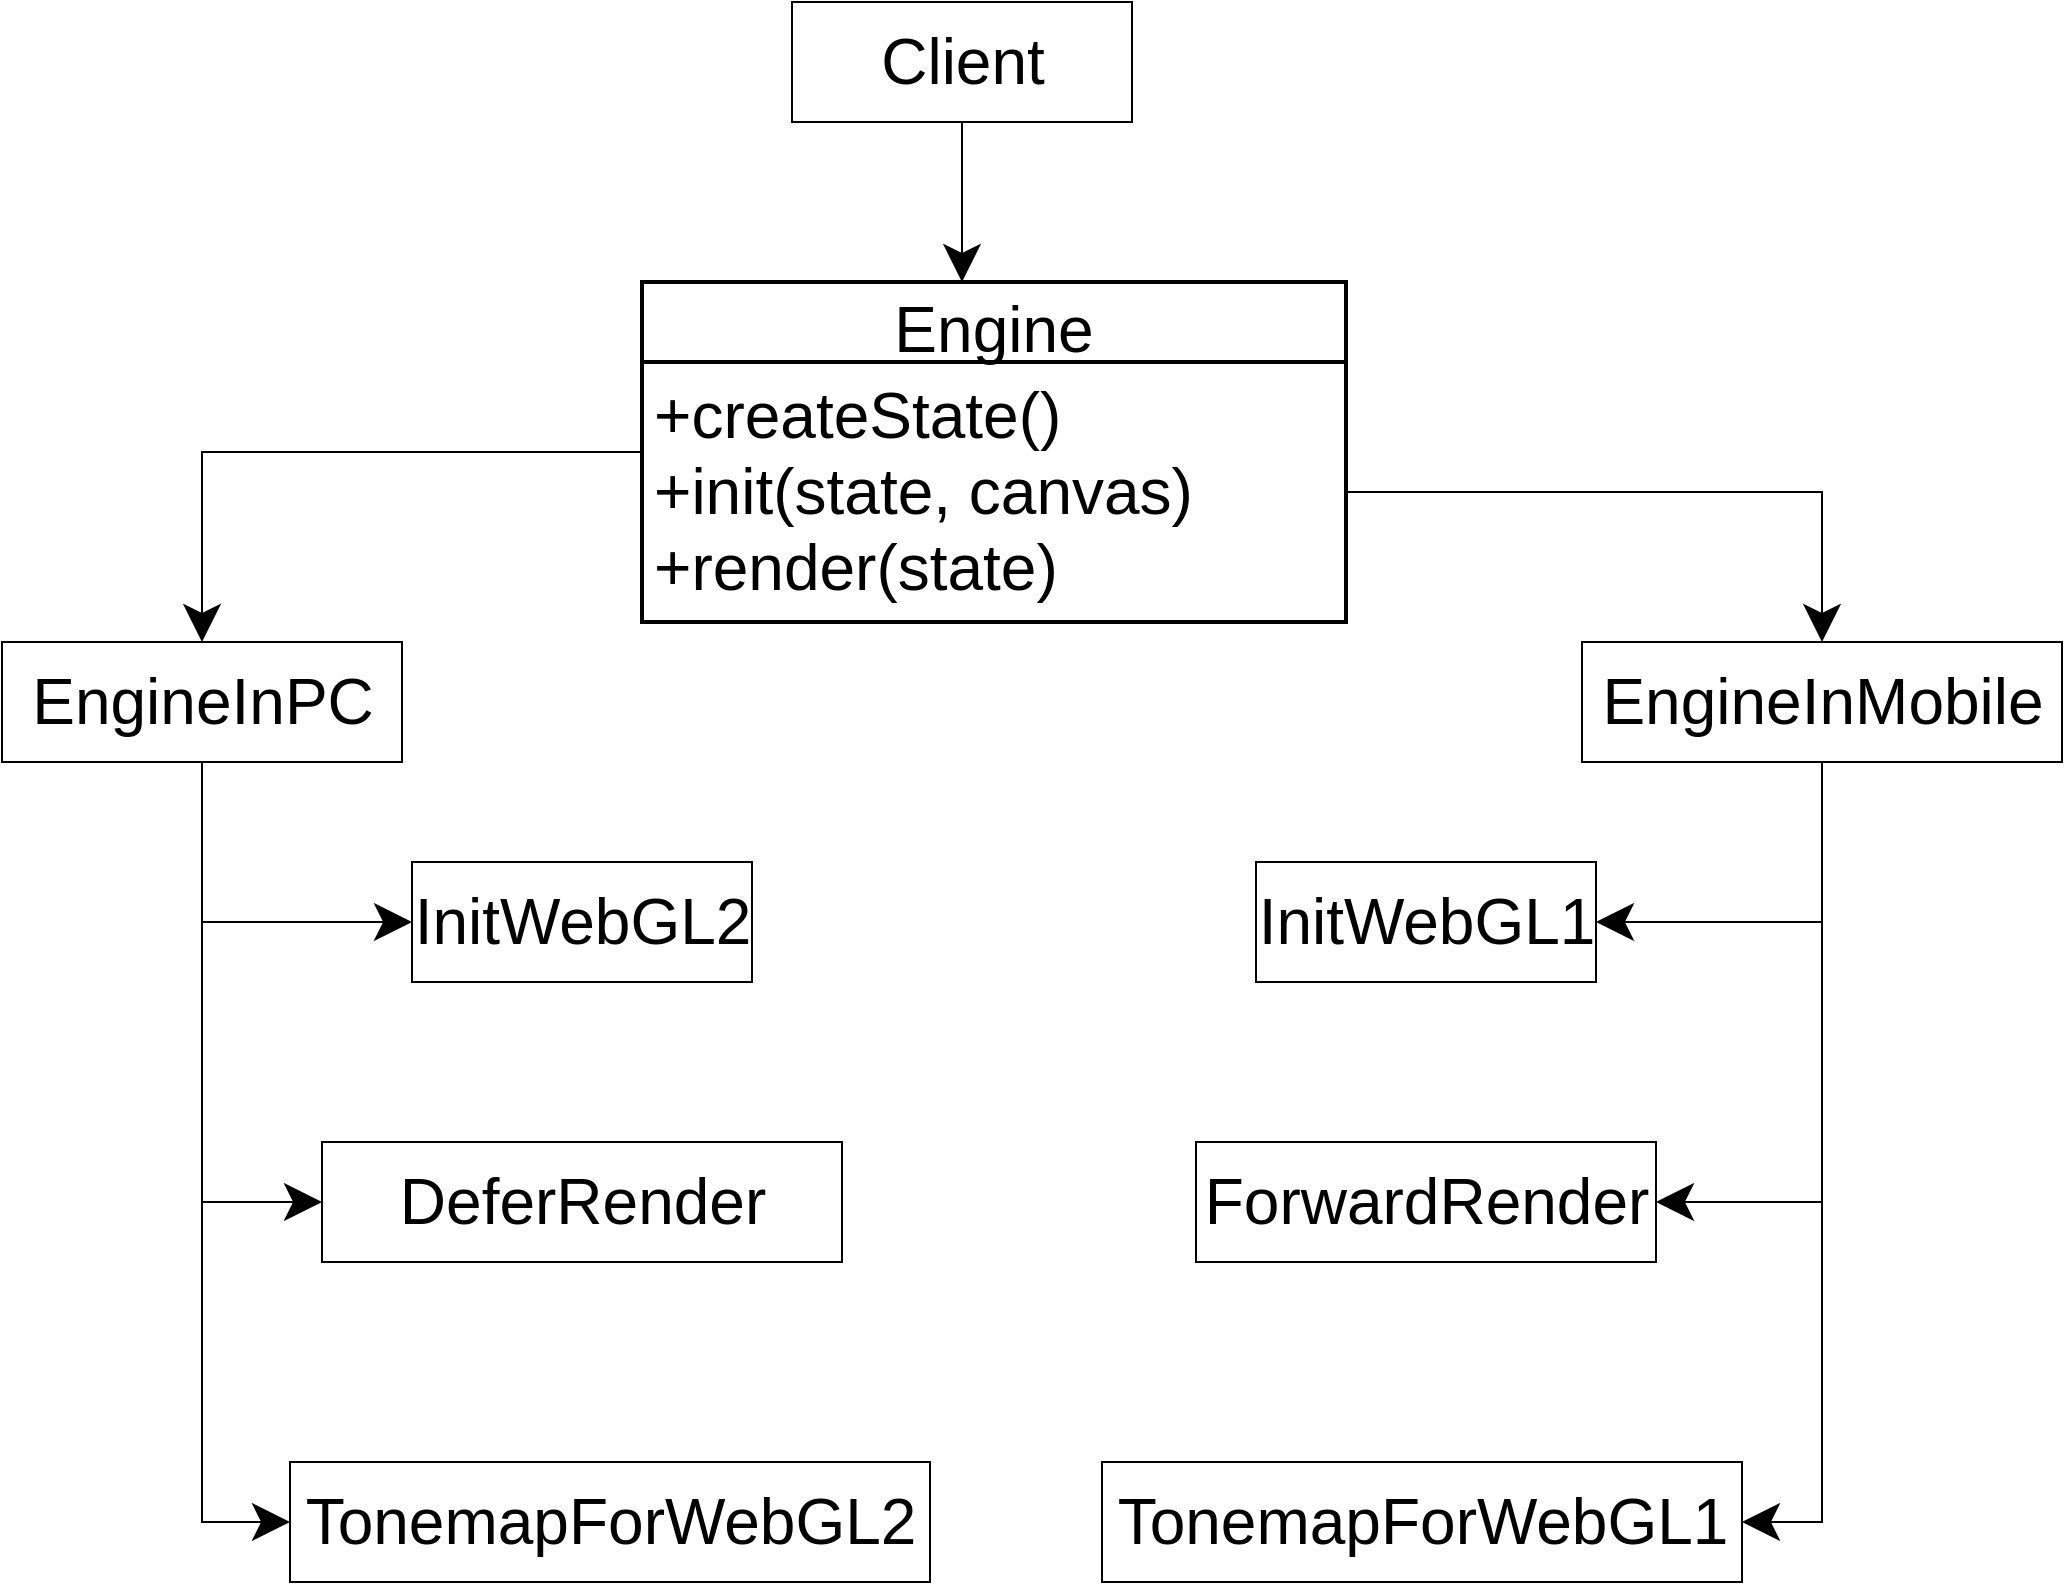 <mxfile version="14.6.13" type="device"><diagram id="tBFV2qaauUwDm4CLsSjr" name="第 1 页"><mxGraphModel dx="1892" dy="1344" grid="1" gridSize="10" guides="1" tooltips="1" connect="1" arrows="1" fold="1" page="1" pageScale="1" pageWidth="827" pageHeight="1169" math="0" shadow="0"><root><mxCell id="0"/><mxCell id="1" parent="0"/><mxCell id="ljXEeX-vfGUwm50TpGGy-8" style="edgeStyle=orthogonalEdgeStyle;rounded=0;orthogonalLoop=1;jettySize=auto;html=1;entryX=0;entryY=0.5;entryDx=0;entryDy=0;exitX=0.5;exitY=1;exitDx=0;exitDy=0;endSize=16;startSize=16;" parent="1" source="ljXEeX-vfGUwm50TpGGy-11" target="ljXEeX-vfGUwm50TpGGy-15" edge="1"><mxGeometry relative="1" as="geometry"/></mxCell><mxCell id="ljXEeX-vfGUwm50TpGGy-9" style="edgeStyle=orthogonalEdgeStyle;rounded=0;orthogonalLoop=1;jettySize=auto;html=1;entryX=0;entryY=0.5;entryDx=0;entryDy=0;exitX=0.5;exitY=1;exitDx=0;exitDy=0;endSize=16;startSize=16;" parent="1" source="ljXEeX-vfGUwm50TpGGy-11" target="ljXEeX-vfGUwm50TpGGy-13" edge="1"><mxGeometry relative="1" as="geometry"/></mxCell><mxCell id="ljXEeX-vfGUwm50TpGGy-10" style="edgeStyle=orthogonalEdgeStyle;rounded=0;orthogonalLoop=1;jettySize=auto;html=1;entryX=0;entryY=0.5;entryDx=0;entryDy=0;exitX=0.5;exitY=1;exitDx=0;exitDy=0;endSize=16;startSize=16;" parent="1" source="ljXEeX-vfGUwm50TpGGy-11" target="ljXEeX-vfGUwm50TpGGy-19" edge="1"><mxGeometry relative="1" as="geometry"/></mxCell><mxCell id="ljXEeX-vfGUwm50TpGGy-11" value="EngineInPC" style="html=1;fontSize=32;" parent="1" vertex="1"><mxGeometry x="270" y="320" width="200" height="60" as="geometry"/></mxCell><mxCell id="ljXEeX-vfGUwm50TpGGy-13" value="DeferRender" style="html=1;fontSize=32;" parent="1" vertex="1"><mxGeometry x="430" y="570" width="260" height="60" as="geometry"/></mxCell><mxCell id="ljXEeX-vfGUwm50TpGGy-15" value="TonemapForWebGL2" style="html=1;fontSize=32;" parent="1" vertex="1"><mxGeometry x="414" y="730" width="320" height="60" as="geometry"/></mxCell><mxCell id="ljXEeX-vfGUwm50TpGGy-19" value="InitWebGL2" style="html=1;fontSize=32;" parent="1" vertex="1"><mxGeometry x="475" y="430.0" width="170" height="60" as="geometry"/></mxCell><mxCell id="ljXEeX-vfGUwm50TpGGy-23" style="edgeStyle=orthogonalEdgeStyle;rounded=0;orthogonalLoop=1;jettySize=auto;html=1;entryX=1;entryY=0.5;entryDx=0;entryDy=0;endSize=16;startSize=16;" parent="1" source="ljXEeX-vfGUwm50TpGGy-20" target="ljXEeX-vfGUwm50TpGGy-22" edge="1"><mxGeometry relative="1" as="geometry"/></mxCell><mxCell id="ljXEeX-vfGUwm50TpGGy-33" style="edgeStyle=orthogonalEdgeStyle;rounded=0;orthogonalLoop=1;jettySize=auto;html=1;entryX=1;entryY=0.5;entryDx=0;entryDy=0;endSize=16;startSize=16;" parent="1" source="ljXEeX-vfGUwm50TpGGy-20" target="ljXEeX-vfGUwm50TpGGy-30" edge="1"><mxGeometry relative="1" as="geometry"><Array as="points"><mxPoint x="1180" y="760"/></Array></mxGeometry></mxCell><mxCell id="84sbRBZvmM8QKyM98YLW-1" style="edgeStyle=orthogonalEdgeStyle;rounded=0;orthogonalLoop=1;jettySize=auto;html=1;entryX=1;entryY=0.5;entryDx=0;entryDy=0;endSize=16;startSize=16;" parent="1" source="ljXEeX-vfGUwm50TpGGy-20" target="ljXEeX-vfGUwm50TpGGy-29" edge="1"><mxGeometry relative="1" as="geometry"/></mxCell><mxCell id="ljXEeX-vfGUwm50TpGGy-20" value="EngineInMobile" style="html=1;fontSize=32;" parent="1" vertex="1"><mxGeometry x="1060" y="320" width="240" height="60" as="geometry"/></mxCell><mxCell id="ljXEeX-vfGUwm50TpGGy-22" value="ForwardRender" style="html=1;fontSize=32;" parent="1" vertex="1"><mxGeometry x="867" y="570" width="230" height="60" as="geometry"/></mxCell><mxCell id="ljXEeX-vfGUwm50TpGGy-29" value="InitWebGL1" style="html=1;fontSize=32;" parent="1" vertex="1"><mxGeometry x="897" y="430.0" width="170" height="60" as="geometry"/></mxCell><mxCell id="ljXEeX-vfGUwm50TpGGy-30" value="TonemapForWebGL1" style="html=1;fontSize=32;" parent="1" vertex="1"><mxGeometry x="820" y="730" width="320" height="60" as="geometry"/></mxCell><mxCell id="ljXEeX-vfGUwm50TpGGy-34" value="" style="edgeStyle=orthogonalEdgeStyle;rounded=0;orthogonalLoop=1;jettySize=auto;html=1;endSize=16;startSize=16;" parent="1" source="ljXEeX-vfGUwm50TpGGy-35" edge="1"><mxGeometry relative="1" as="geometry"><mxPoint x="750.0" y="140" as="targetPoint"/></mxGeometry></mxCell><mxCell id="ljXEeX-vfGUwm50TpGGy-35" value="Client" style="html=1;fontSize=32;" parent="1" vertex="1"><mxGeometry x="665" y="2.274e-13" width="170" height="60" as="geometry"/></mxCell><mxCell id="ljXEeX-vfGUwm50TpGGy-38" style="edgeStyle=orthogonalEdgeStyle;rounded=0;orthogonalLoop=1;jettySize=auto;html=1;entryX=0.5;entryY=0;entryDx=0;entryDy=0;endSize=16;startSize=16;" parent="1" source="ljXEeX-vfGUwm50TpGGy-36" target="ljXEeX-vfGUwm50TpGGy-11" edge="1"><mxGeometry relative="1" as="geometry"/></mxCell><mxCell id="ljXEeX-vfGUwm50TpGGy-36" value="Engine" style="swimlane;childLayout=stackLayout;horizontal=1;startSize=40;horizontalStack=0;rounded=0;fontSize=32;fontStyle=0;strokeWidth=2;resizeParent=0;resizeLast=1;shadow=0;dashed=0;align=center;" parent="1" vertex="1"><mxGeometry x="590" y="140" width="352" height="170" as="geometry"/></mxCell><mxCell id="ljXEeX-vfGUwm50TpGGy-37" value="+createState()&#10;+init(state, canvas)&#10;+render(state)" style="align=left;strokeColor=none;fillColor=none;spacingLeft=4;fontSize=32;verticalAlign=top;resizable=0;rotatable=0;part=1;" parent="ljXEeX-vfGUwm50TpGGy-36" vertex="1"><mxGeometry y="40" width="352" height="130" as="geometry"/></mxCell><mxCell id="ljXEeX-vfGUwm50TpGGy-39" style="edgeStyle=orthogonalEdgeStyle;rounded=0;orthogonalLoop=1;jettySize=auto;html=1;endSize=16;startSize=16;" parent="1" source="ljXEeX-vfGUwm50TpGGy-37" target="ljXEeX-vfGUwm50TpGGy-20" edge="1"><mxGeometry relative="1" as="geometry"/></mxCell></root></mxGraphModel></diagram></mxfile>